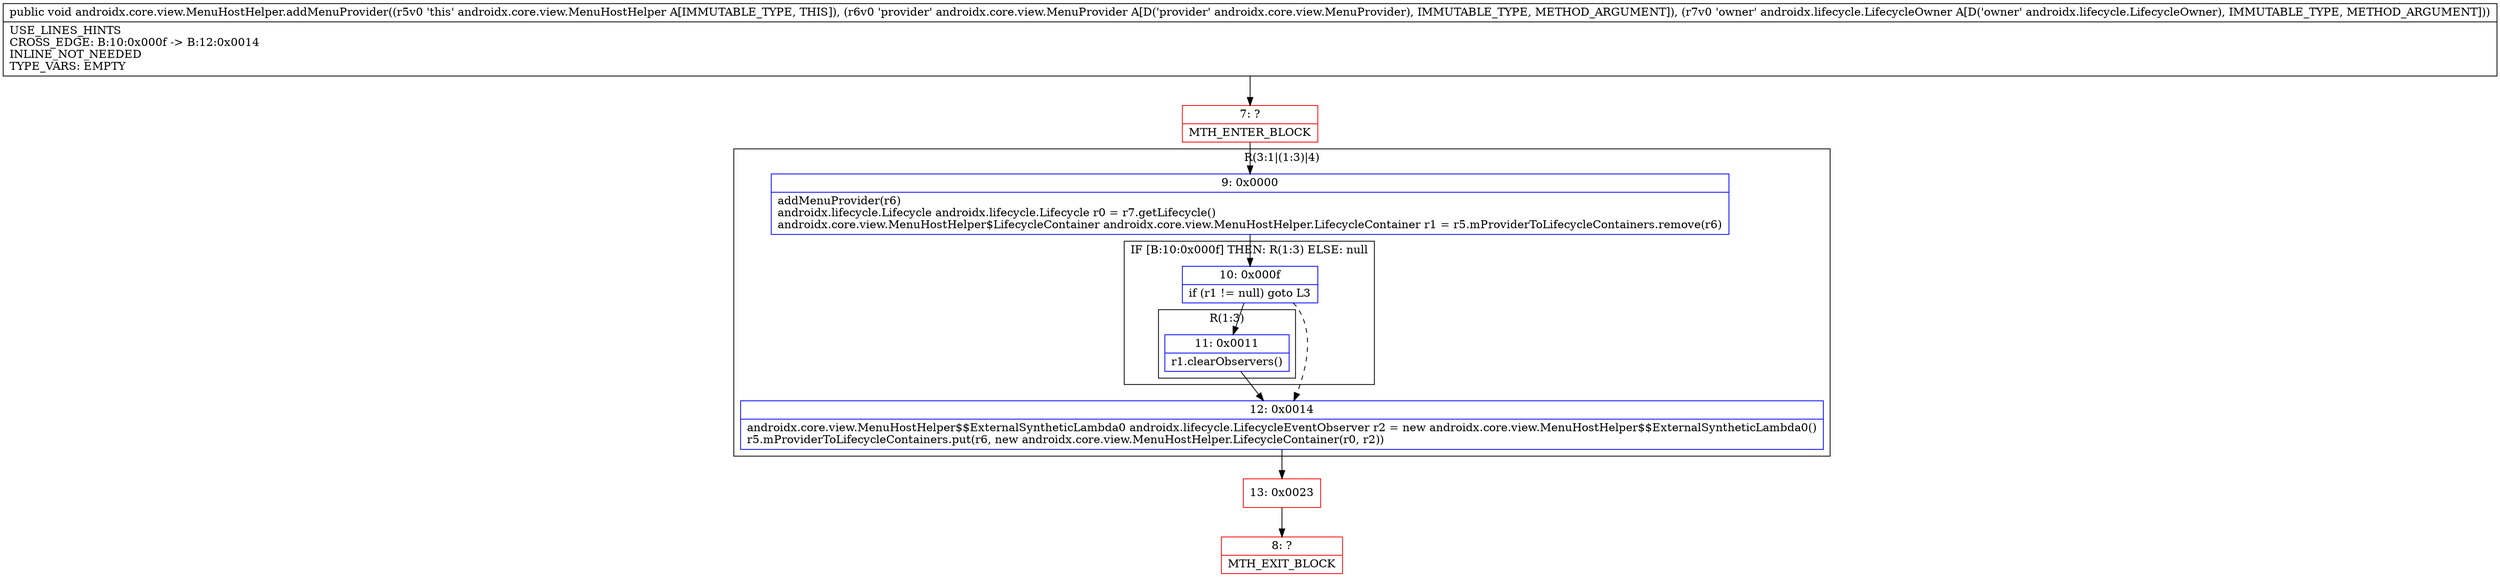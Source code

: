digraph "CFG forandroidx.core.view.MenuHostHelper.addMenuProvider(Landroidx\/core\/view\/MenuProvider;Landroidx\/lifecycle\/LifecycleOwner;)V" {
subgraph cluster_Region_1637907810 {
label = "R(3:1|(1:3)|4)";
node [shape=record,color=blue];
Node_9 [shape=record,label="{9\:\ 0x0000|addMenuProvider(r6)\landroidx.lifecycle.Lifecycle androidx.lifecycle.Lifecycle r0 = r7.getLifecycle()\landroidx.core.view.MenuHostHelper$LifecycleContainer androidx.core.view.MenuHostHelper.LifecycleContainer r1 = r5.mProviderToLifecycleContainers.remove(r6)\l}"];
subgraph cluster_IfRegion_1703693093 {
label = "IF [B:10:0x000f] THEN: R(1:3) ELSE: null";
node [shape=record,color=blue];
Node_10 [shape=record,label="{10\:\ 0x000f|if (r1 != null) goto L3\l}"];
subgraph cluster_Region_497369695 {
label = "R(1:3)";
node [shape=record,color=blue];
Node_11 [shape=record,label="{11\:\ 0x0011|r1.clearObservers()\l}"];
}
}
Node_12 [shape=record,label="{12\:\ 0x0014|androidx.core.view.MenuHostHelper$$ExternalSyntheticLambda0 androidx.lifecycle.LifecycleEventObserver r2 = new androidx.core.view.MenuHostHelper$$ExternalSyntheticLambda0()\lr5.mProviderToLifecycleContainers.put(r6, new androidx.core.view.MenuHostHelper.LifecycleContainer(r0, r2))\l}"];
}
Node_7 [shape=record,color=red,label="{7\:\ ?|MTH_ENTER_BLOCK\l}"];
Node_13 [shape=record,color=red,label="{13\:\ 0x0023}"];
Node_8 [shape=record,color=red,label="{8\:\ ?|MTH_EXIT_BLOCK\l}"];
MethodNode[shape=record,label="{public void androidx.core.view.MenuHostHelper.addMenuProvider((r5v0 'this' androidx.core.view.MenuHostHelper A[IMMUTABLE_TYPE, THIS]), (r6v0 'provider' androidx.core.view.MenuProvider A[D('provider' androidx.core.view.MenuProvider), IMMUTABLE_TYPE, METHOD_ARGUMENT]), (r7v0 'owner' androidx.lifecycle.LifecycleOwner A[D('owner' androidx.lifecycle.LifecycleOwner), IMMUTABLE_TYPE, METHOD_ARGUMENT]))  | USE_LINES_HINTS\lCROSS_EDGE: B:10:0x000f \-\> B:12:0x0014\lINLINE_NOT_NEEDED\lTYPE_VARS: EMPTY\l}"];
MethodNode -> Node_7;Node_9 -> Node_10;
Node_10 -> Node_11;
Node_10 -> Node_12[style=dashed];
Node_11 -> Node_12;
Node_12 -> Node_13;
Node_7 -> Node_9;
Node_13 -> Node_8;
}

